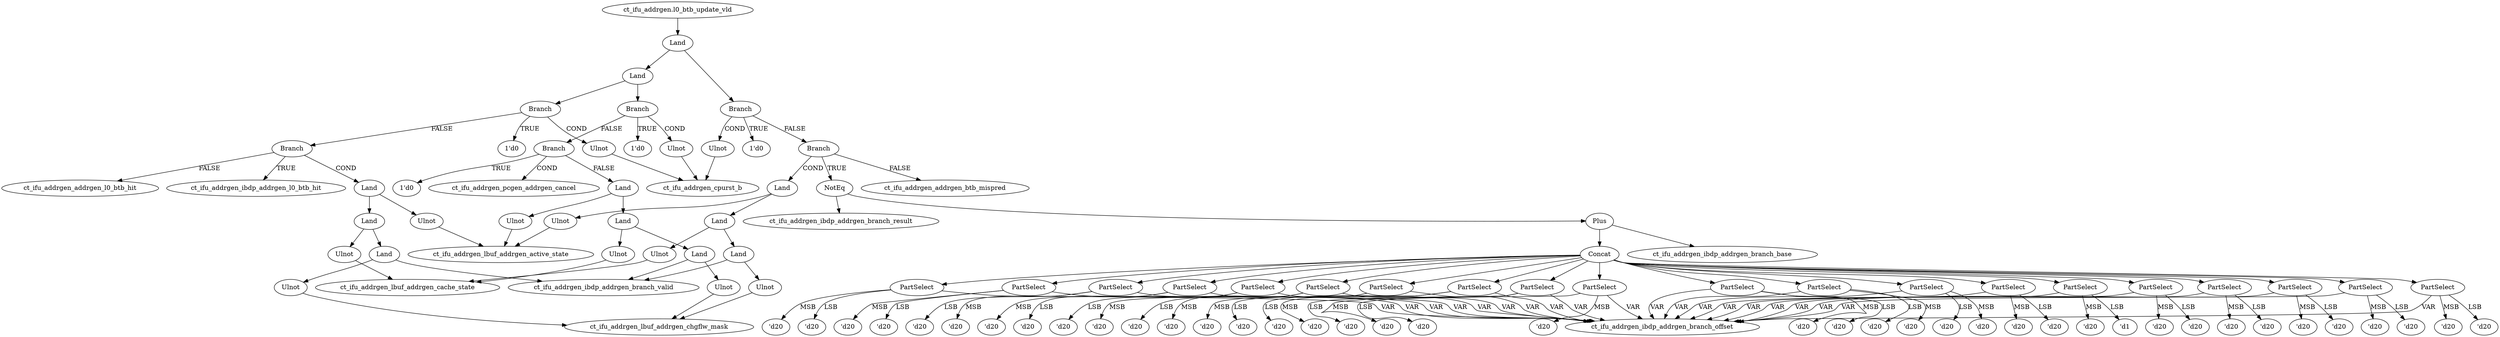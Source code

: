 strict digraph "" {
	node [label="\N"];
	"ct_ifu_addrgen.l0_btb_update_vld_graphrename_0"	[color=black,
		label="ct_ifu_addrgen.l0_btb_update_vld"];
	Land_graphrename_1	[color=black,
		label=Land];
	"ct_ifu_addrgen.l0_btb_update_vld_graphrename_0" -> Land_graphrename_1	[color=black];
	Land_graphrename_2	[color=black,
		label=Land];
	Land_graphrename_1 -> Land_graphrename_2	[color=black];
	Branch_graphrename_24	[color=black,
		label=Branch];
	Land_graphrename_1 -> Branch_graphrename_24	[color=black];
	Branch_graphrename_3	[color=black,
		label=Branch];
	Land_graphrename_2 -> Branch_graphrename_3	[color=black];
	Branch_graphrename_14	[color=black,
		label=Branch];
	Land_graphrename_2 -> Branch_graphrename_14	[color=black];
	Ulnot_graphrename_4	[color=black,
		label=Ulnot];
	Branch_graphrename_3 -> Ulnot_graphrename_4	[color=black,
		label=COND];
	"1'd0_graphrename_5"	[color=black,
		label="1'd0"];
	Branch_graphrename_3 -> "1'd0_graphrename_5"	[color=black,
		label=TRUE];
	Branch_graphrename_6	[color=black,
		label=Branch];
	Branch_graphrename_3 -> Branch_graphrename_6	[color=black,
		label=FALSE];
	ct_ifu_addrgen_cpurst_b	[color=black];
	Ulnot_graphrename_4 -> ct_ifu_addrgen_cpurst_b	[color=black];
	ct_ifu_addrgen_pcgen_addrgen_cancel	[color=black];
	Branch_graphrename_6 -> ct_ifu_addrgen_pcgen_addrgen_cancel	[color=black,
		label=COND];
	"1'd0_graphrename_7"	[color=black,
		label="1'd0"];
	Branch_graphrename_6 -> "1'd0_graphrename_7"	[color=black,
		label=TRUE];
	Land_graphrename_8	[color=black,
		label=Land];
	Branch_graphrename_6 -> Land_graphrename_8	[color=black,
		label=FALSE];
	Land_graphrename_9	[color=black,
		label=Land];
	Land_graphrename_8 -> Land_graphrename_9	[color=black];
	Ulnot_graphrename_13	[color=black,
		label=Ulnot];
	Land_graphrename_8 -> Ulnot_graphrename_13	[color=black];
	Land_graphrename_10	[color=black,
		label=Land];
	Land_graphrename_9 -> Land_graphrename_10	[color=black];
	Ulnot_graphrename_12	[color=black,
		label=Ulnot];
	Land_graphrename_9 -> Ulnot_graphrename_12	[color=black];
	ct_ifu_addrgen_ibdp_addrgen_branch_valid	[color=black];
	Land_graphrename_10 -> ct_ifu_addrgen_ibdp_addrgen_branch_valid	[color=black];
	Ulnot_graphrename_11	[color=black,
		label=Ulnot];
	Land_graphrename_10 -> Ulnot_graphrename_11	[color=black];
	ct_ifu_addrgen_lbuf_addrgen_chgflw_mask	[color=black];
	Ulnot_graphrename_11 -> ct_ifu_addrgen_lbuf_addrgen_chgflw_mask	[color=black];
	ct_ifu_addrgen_lbuf_addrgen_cache_state	[color=black];
	Ulnot_graphrename_12 -> ct_ifu_addrgen_lbuf_addrgen_cache_state	[color=black];
	ct_ifu_addrgen_lbuf_addrgen_active_state	[color=black];
	Ulnot_graphrename_13 -> ct_ifu_addrgen_lbuf_addrgen_active_state	[color=black];
	Ulnot_graphrename_15	[color=black,
		label=Ulnot];
	Branch_graphrename_14 -> Ulnot_graphrename_15	[color=black,
		label=COND];
	"1'd0_graphrename_16"	[color=black,
		label="1'd0"];
	Branch_graphrename_14 -> "1'd0_graphrename_16"	[color=black,
		label=TRUE];
	Branch_graphrename_17	[color=black,
		label=Branch];
	Branch_graphrename_14 -> Branch_graphrename_17	[color=black,
		label=FALSE];
	Ulnot_graphrename_15 -> ct_ifu_addrgen_cpurst_b	[color=black];
	Land_graphrename_18	[color=black,
		label=Land];
	Branch_graphrename_17 -> Land_graphrename_18	[color=black,
		label=COND];
	ct_ifu_addrgen_ibdp_addrgen_l0_btb_hit	[color=black];
	Branch_graphrename_17 -> ct_ifu_addrgen_ibdp_addrgen_l0_btb_hit	[color=black,
		label=TRUE];
	ct_ifu_addrgen_addrgen_l0_btb_hit	[color=black];
	Branch_graphrename_17 -> ct_ifu_addrgen_addrgen_l0_btb_hit	[color=black,
		label=FALSE];
	Land_graphrename_19	[color=black,
		label=Land];
	Land_graphrename_18 -> Land_graphrename_19	[color=black];
	Ulnot_graphrename_23	[color=black,
		label=Ulnot];
	Land_graphrename_18 -> Ulnot_graphrename_23	[color=black];
	Land_graphrename_20	[color=black,
		label=Land];
	Land_graphrename_19 -> Land_graphrename_20	[color=black];
	Ulnot_graphrename_22	[color=black,
		label=Ulnot];
	Land_graphrename_19 -> Ulnot_graphrename_22	[color=black];
	Land_graphrename_20 -> ct_ifu_addrgen_ibdp_addrgen_branch_valid	[color=black];
	Ulnot_graphrename_21	[color=black,
		label=Ulnot];
	Land_graphrename_20 -> Ulnot_graphrename_21	[color=black];
	Ulnot_graphrename_21 -> ct_ifu_addrgen_lbuf_addrgen_chgflw_mask	[color=black];
	Ulnot_graphrename_22 -> ct_ifu_addrgen_lbuf_addrgen_cache_state	[color=black];
	Ulnot_graphrename_23 -> ct_ifu_addrgen_lbuf_addrgen_active_state	[color=black];
	Ulnot_graphrename_25	[color=black,
		label=Ulnot];
	Branch_graphrename_24 -> Ulnot_graphrename_25	[color=black,
		label=COND];
	"1'd0_graphrename_26"	[color=black,
		label="1'd0"];
	Branch_graphrename_24 -> "1'd0_graphrename_26"	[color=black,
		label=TRUE];
	Branch_graphrename_27	[color=black,
		label=Branch];
	Branch_graphrename_24 -> Branch_graphrename_27	[color=black,
		label=FALSE];
	Ulnot_graphrename_25 -> ct_ifu_addrgen_cpurst_b	[color=black];
	Land_graphrename_28	[color=black,
		label=Land];
	Branch_graphrename_27 -> Land_graphrename_28	[color=black,
		label=COND];
	NotEq_graphrename_34	[color=black,
		label=NotEq];
	Branch_graphrename_27 -> NotEq_graphrename_34	[color=black,
		label=TRUE];
	ct_ifu_addrgen_addrgen_btb_mispred	[color=black];
	Branch_graphrename_27 -> ct_ifu_addrgen_addrgen_btb_mispred	[color=black,
		label=FALSE];
	Land_graphrename_29	[color=black,
		label=Land];
	Land_graphrename_28 -> Land_graphrename_29	[color=black];
	Ulnot_graphrename_33	[color=black,
		label=Ulnot];
	Land_graphrename_28 -> Ulnot_graphrename_33	[color=black];
	Land_graphrename_30	[color=black,
		label=Land];
	Land_graphrename_29 -> Land_graphrename_30	[color=black];
	Ulnot_graphrename_32	[color=black,
		label=Ulnot];
	Land_graphrename_29 -> Ulnot_graphrename_32	[color=black];
	Land_graphrename_30 -> ct_ifu_addrgen_ibdp_addrgen_branch_valid	[color=black];
	Ulnot_graphrename_31	[color=black,
		label=Ulnot];
	Land_graphrename_30 -> Ulnot_graphrename_31	[color=black];
	Ulnot_graphrename_31 -> ct_ifu_addrgen_lbuf_addrgen_chgflw_mask	[color=black];
	Ulnot_graphrename_32 -> ct_ifu_addrgen_lbuf_addrgen_cache_state	[color=black];
	Ulnot_graphrename_33 -> ct_ifu_addrgen_lbuf_addrgen_active_state	[color=black];
	ct_ifu_addrgen_ibdp_addrgen_branch_result	[color=black];
	NotEq_graphrename_34 -> ct_ifu_addrgen_ibdp_addrgen_branch_result	[color=black];
	Plus_graphrename_35	[color=black,
		label=Plus];
	NotEq_graphrename_34 -> Plus_graphrename_35	[color=black];
	ct_ifu_addrgen_ibdp_addrgen_branch_base	[color=black];
	Plus_graphrename_35 -> ct_ifu_addrgen_ibdp_addrgen_branch_base	[color=black];
	Concat_graphrename_36	[color=black,
		label=Concat];
	Plus_graphrename_35 -> Concat_graphrename_36	[color=black];
	PartSelect_graphrename_37	[color=black,
		label=PartSelect];
	Concat_graphrename_36 -> PartSelect_graphrename_37	[color=black];
	PartSelect_graphrename_40	[color=black,
		label=PartSelect];
	Concat_graphrename_36 -> PartSelect_graphrename_40	[color=black];
	PartSelect_graphrename_43	[color=black,
		label=PartSelect];
	Concat_graphrename_36 -> PartSelect_graphrename_43	[color=black];
	PartSelect_graphrename_46	[color=black,
		label=PartSelect];
	Concat_graphrename_36 -> PartSelect_graphrename_46	[color=black];
	PartSelect_graphrename_49	[color=black,
		label=PartSelect];
	Concat_graphrename_36 -> PartSelect_graphrename_49	[color=black];
	PartSelect_graphrename_52	[color=black,
		label=PartSelect];
	Concat_graphrename_36 -> PartSelect_graphrename_52	[color=black];
	PartSelect_graphrename_55	[color=black,
		label=PartSelect];
	Concat_graphrename_36 -> PartSelect_graphrename_55	[color=black];
	PartSelect_graphrename_58	[color=black,
		label=PartSelect];
	Concat_graphrename_36 -> PartSelect_graphrename_58	[color=black];
	PartSelect_graphrename_61	[color=black,
		label=PartSelect];
	Concat_graphrename_36 -> PartSelect_graphrename_61	[color=black];
	PartSelect_graphrename_64	[color=black,
		label=PartSelect];
	Concat_graphrename_36 -> PartSelect_graphrename_64	[color=black];
	PartSelect_graphrename_67	[color=black,
		label=PartSelect];
	Concat_graphrename_36 -> PartSelect_graphrename_67	[color=black];
	PartSelect_graphrename_70	[color=black,
		label=PartSelect];
	Concat_graphrename_36 -> PartSelect_graphrename_70	[color=black];
	PartSelect_graphrename_73	[color=black,
		label=PartSelect];
	Concat_graphrename_36 -> PartSelect_graphrename_73	[color=black];
	PartSelect_graphrename_76	[color=black,
		label=PartSelect];
	Concat_graphrename_36 -> PartSelect_graphrename_76	[color=black];
	PartSelect_graphrename_79	[color=black,
		label=PartSelect];
	Concat_graphrename_36 -> PartSelect_graphrename_79	[color=black];
	PartSelect_graphrename_82	[color=black,
		label=PartSelect];
	Concat_graphrename_36 -> PartSelect_graphrename_82	[color=black];
	PartSelect_graphrename_85	[color=black,
		label=PartSelect];
	Concat_graphrename_36 -> PartSelect_graphrename_85	[color=black];
	PartSelect_graphrename_88	[color=black,
		label=PartSelect];
	Concat_graphrename_36 -> PartSelect_graphrename_88	[color=black];
	PartSelect_graphrename_91	[color=black,
		label=PartSelect];
	Concat_graphrename_36 -> PartSelect_graphrename_91	[color=black];
	PartSelect_graphrename_94	[color=black,
		label=PartSelect];
	Concat_graphrename_36 -> PartSelect_graphrename_94	[color=black];
	ct_ifu_addrgen_ibdp_addrgen_branch_offset	[color=black];
	PartSelect_graphrename_37 -> ct_ifu_addrgen_ibdp_addrgen_branch_offset	[color=black,
		label=VAR];
	"'d20_graphrename_38"	[color=black,
		label="'d20"];
	PartSelect_graphrename_37 -> "'d20_graphrename_38"	[color=black,
		label=MSB];
	"'d20_graphrename_39"	[color=black,
		label="'d20"];
	PartSelect_graphrename_37 -> "'d20_graphrename_39"	[color=black,
		label=LSB];
	PartSelect_graphrename_40 -> ct_ifu_addrgen_ibdp_addrgen_branch_offset	[color=black,
		label=VAR];
	"'d20_graphrename_41"	[color=black,
		label="'d20"];
	PartSelect_graphrename_40 -> "'d20_graphrename_41"	[color=black,
		label=MSB];
	"'d20_graphrename_42"	[color=black,
		label="'d20"];
	PartSelect_graphrename_40 -> "'d20_graphrename_42"	[color=black,
		label=LSB];
	PartSelect_graphrename_43 -> ct_ifu_addrgen_ibdp_addrgen_branch_offset	[color=black,
		label=VAR];
	"'d20_graphrename_44"	[color=black,
		label="'d20"];
	PartSelect_graphrename_43 -> "'d20_graphrename_44"	[color=black,
		label=MSB];
	"'d20_graphrename_45"	[color=black,
		label="'d20"];
	PartSelect_graphrename_43 -> "'d20_graphrename_45"	[color=black,
		label=LSB];
	PartSelect_graphrename_46 -> ct_ifu_addrgen_ibdp_addrgen_branch_offset	[color=black,
		label=VAR];
	"'d20_graphrename_47"	[color=black,
		label="'d20"];
	PartSelect_graphrename_46 -> "'d20_graphrename_47"	[color=black,
		label=MSB];
	"'d20_graphrename_48"	[color=black,
		label="'d20"];
	PartSelect_graphrename_46 -> "'d20_graphrename_48"	[color=black,
		label=LSB];
	PartSelect_graphrename_49 -> ct_ifu_addrgen_ibdp_addrgen_branch_offset	[color=black,
		label=VAR];
	"'d20_graphrename_50"	[color=black,
		label="'d20"];
	PartSelect_graphrename_49 -> "'d20_graphrename_50"	[color=black,
		label=MSB];
	"'d20_graphrename_51"	[color=black,
		label="'d20"];
	PartSelect_graphrename_49 -> "'d20_graphrename_51"	[color=black,
		label=LSB];
	PartSelect_graphrename_52 -> ct_ifu_addrgen_ibdp_addrgen_branch_offset	[color=black,
		label=VAR];
	"'d20_graphrename_53"	[color=black,
		label="'d20"];
	PartSelect_graphrename_52 -> "'d20_graphrename_53"	[color=black,
		label=MSB];
	"'d20_graphrename_54"	[color=black,
		label="'d20"];
	PartSelect_graphrename_52 -> "'d20_graphrename_54"	[color=black,
		label=LSB];
	PartSelect_graphrename_55 -> ct_ifu_addrgen_ibdp_addrgen_branch_offset	[color=black,
		label=VAR];
	"'d20_graphrename_56"	[color=black,
		label="'d20"];
	PartSelect_graphrename_55 -> "'d20_graphrename_56"	[color=black,
		label=MSB];
	"'d20_graphrename_57"	[color=black,
		label="'d20"];
	PartSelect_graphrename_55 -> "'d20_graphrename_57"	[color=black,
		label=LSB];
	PartSelect_graphrename_58 -> ct_ifu_addrgen_ibdp_addrgen_branch_offset	[color=black,
		label=VAR];
	"'d20_graphrename_59"	[color=black,
		label="'d20"];
	PartSelect_graphrename_58 -> "'d20_graphrename_59"	[color=black,
		label=MSB];
	"'d20_graphrename_60"	[color=black,
		label="'d20"];
	PartSelect_graphrename_58 -> "'d20_graphrename_60"	[color=black,
		label=LSB];
	PartSelect_graphrename_61 -> ct_ifu_addrgen_ibdp_addrgen_branch_offset	[color=black,
		label=VAR];
	"'d20_graphrename_62"	[color=black,
		label="'d20"];
	PartSelect_graphrename_61 -> "'d20_graphrename_62"	[color=black,
		label=MSB];
	"'d20_graphrename_63"	[color=black,
		label="'d20"];
	PartSelect_graphrename_61 -> "'d20_graphrename_63"	[color=black,
		label=LSB];
	PartSelect_graphrename_64 -> ct_ifu_addrgen_ibdp_addrgen_branch_offset	[color=black,
		label=VAR];
	"'d20_graphrename_65"	[color=black,
		label="'d20"];
	PartSelect_graphrename_64 -> "'d20_graphrename_65"	[color=black,
		label=MSB];
	"'d20_graphrename_66"	[color=black,
		label="'d20"];
	PartSelect_graphrename_64 -> "'d20_graphrename_66"	[color=black,
		label=LSB];
	PartSelect_graphrename_67 -> ct_ifu_addrgen_ibdp_addrgen_branch_offset	[color=black,
		label=VAR];
	"'d20_graphrename_68"	[color=black,
		label="'d20"];
	PartSelect_graphrename_67 -> "'d20_graphrename_68"	[color=black,
		label=MSB];
	"'d20_graphrename_69"	[color=black,
		label="'d20"];
	PartSelect_graphrename_67 -> "'d20_graphrename_69"	[color=black,
		label=LSB];
	PartSelect_graphrename_70 -> ct_ifu_addrgen_ibdp_addrgen_branch_offset	[color=black,
		label=VAR];
	"'d20_graphrename_71"	[color=black,
		label="'d20"];
	PartSelect_graphrename_70 -> "'d20_graphrename_71"	[color=black,
		label=MSB];
	"'d20_graphrename_72"	[color=black,
		label="'d20"];
	PartSelect_graphrename_70 -> "'d20_graphrename_72"	[color=black,
		label=LSB];
	PartSelect_graphrename_73 -> ct_ifu_addrgen_ibdp_addrgen_branch_offset	[color=black,
		label=VAR];
	"'d20_graphrename_74"	[color=black,
		label="'d20"];
	PartSelect_graphrename_73 -> "'d20_graphrename_74"	[color=black,
		label=MSB];
	"'d20_graphrename_75"	[color=black,
		label="'d20"];
	PartSelect_graphrename_73 -> "'d20_graphrename_75"	[color=black,
		label=LSB];
	PartSelect_graphrename_76 -> ct_ifu_addrgen_ibdp_addrgen_branch_offset	[color=black,
		label=VAR];
	"'d20_graphrename_77"	[color=black,
		label="'d20"];
	PartSelect_graphrename_76 -> "'d20_graphrename_77"	[color=black,
		label=MSB];
	"'d20_graphrename_78"	[color=black,
		label="'d20"];
	PartSelect_graphrename_76 -> "'d20_graphrename_78"	[color=black,
		label=LSB];
	PartSelect_graphrename_79 -> ct_ifu_addrgen_ibdp_addrgen_branch_offset	[color=black,
		label=VAR];
	"'d20_graphrename_80"	[color=black,
		label="'d20"];
	PartSelect_graphrename_79 -> "'d20_graphrename_80"	[color=black,
		label=MSB];
	"'d20_graphrename_81"	[color=black,
		label="'d20"];
	PartSelect_graphrename_79 -> "'d20_graphrename_81"	[color=black,
		label=LSB];
	PartSelect_graphrename_82 -> ct_ifu_addrgen_ibdp_addrgen_branch_offset	[color=black,
		label=VAR];
	"'d20_graphrename_83"	[color=black,
		label="'d20"];
	PartSelect_graphrename_82 -> "'d20_graphrename_83"	[color=black,
		label=MSB];
	"'d20_graphrename_84"	[color=black,
		label="'d20"];
	PartSelect_graphrename_82 -> "'d20_graphrename_84"	[color=black,
		label=LSB];
	PartSelect_graphrename_85 -> ct_ifu_addrgen_ibdp_addrgen_branch_offset	[color=black,
		label=VAR];
	"'d20_graphrename_86"	[color=black,
		label="'d20"];
	PartSelect_graphrename_85 -> "'d20_graphrename_86"	[color=black,
		label=MSB];
	"'d20_graphrename_87"	[color=black,
		label="'d20"];
	PartSelect_graphrename_85 -> "'d20_graphrename_87"	[color=black,
		label=LSB];
	PartSelect_graphrename_88 -> ct_ifu_addrgen_ibdp_addrgen_branch_offset	[color=black,
		label=VAR];
	"'d20_graphrename_89"	[color=black,
		label="'d20"];
	PartSelect_graphrename_88 -> "'d20_graphrename_89"	[color=black,
		label=MSB];
	"'d20_graphrename_90"	[color=black,
		label="'d20"];
	PartSelect_graphrename_88 -> "'d20_graphrename_90"	[color=black,
		label=LSB];
	PartSelect_graphrename_91 -> ct_ifu_addrgen_ibdp_addrgen_branch_offset	[color=black,
		label=VAR];
	"'d20_graphrename_92"	[color=black,
		label="'d20"];
	PartSelect_graphrename_91 -> "'d20_graphrename_92"	[color=black,
		label=MSB];
	"'d20_graphrename_93"	[color=black,
		label="'d20"];
	PartSelect_graphrename_91 -> "'d20_graphrename_93"	[color=black,
		label=LSB];
	PartSelect_graphrename_94 -> ct_ifu_addrgen_ibdp_addrgen_branch_offset	[color=black,
		label=VAR];
	"'d20_graphrename_95"	[color=black,
		label="'d20"];
	PartSelect_graphrename_94 -> "'d20_graphrename_95"	[color=black,
		label=MSB];
	"'d1_graphrename_96"	[color=black,
		label="'d1"];
	PartSelect_graphrename_94 -> "'d1_graphrename_96"	[color=black,
		label=LSB];
}
